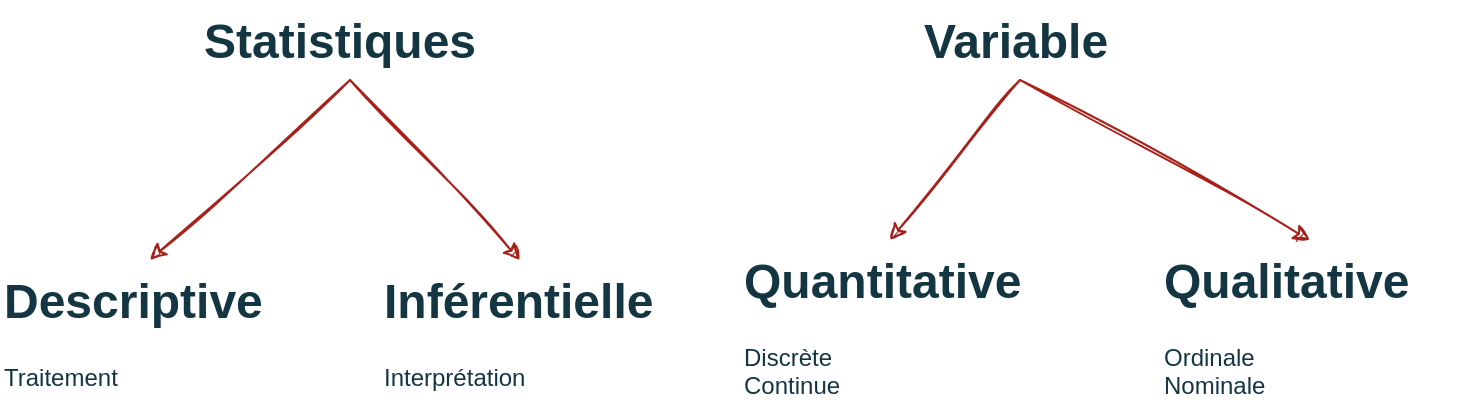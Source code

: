 <mxfile version="24.4.13" type="github">
  <diagram name="Page-1" id="S4iGcN87YycN1-mO8-58">
    <mxGraphModel dx="1434" dy="746" grid="1" gridSize="10" guides="1" tooltips="1" connect="1" arrows="1" fold="1" page="1" pageScale="1" pageWidth="827" pageHeight="1169" math="0" shadow="0">
      <root>
        <mxCell id="0" />
        <mxCell id="1" parent="0" />
        <mxCell id="Qmwp_-XaxjS77FFdiGAR-1" value="&lt;h1 style=&quot;margin-top: 0px;&quot;&gt;Descriptive&lt;br&gt;&lt;/h1&gt;&lt;p&gt;Traitement&lt;/p&gt;" style="text;html=1;whiteSpace=wrap;overflow=hidden;rounded=0;sketch=1;curveFitting=1;jiggle=2;labelBackgroundColor=none;fontColor=#143642;" vertex="1" parent="1">
          <mxGeometry x="50" y="150" width="150" height="70" as="geometry" />
        </mxCell>
        <mxCell id="Qmwp_-XaxjS77FFdiGAR-2" value="&lt;h1 style=&quot;margin-top: 0px;&quot;&gt;Inférentielle&lt;br&gt;&lt;/h1&gt;&lt;p&gt;Interprétation&lt;br&gt;&lt;/p&gt;" style="text;html=1;whiteSpace=wrap;overflow=hidden;rounded=0;sketch=1;curveFitting=1;jiggle=2;labelBackgroundColor=none;fontColor=#143642;" vertex="1" parent="1">
          <mxGeometry x="240" y="150" width="140" height="70" as="geometry" />
        </mxCell>
        <mxCell id="Qmwp_-XaxjS77FFdiGAR-3" value="&lt;h1 style=&quot;margin-top: 0px;&quot;&gt;Statistiques&lt;br&gt;&lt;/h1&gt;" style="text;html=1;whiteSpace=wrap;overflow=hidden;rounded=0;sketch=1;curveFitting=1;jiggle=2;labelBackgroundColor=none;fontColor=#143642;" vertex="1" parent="1">
          <mxGeometry x="150" y="20" width="150" height="40" as="geometry" />
        </mxCell>
        <mxCell id="Qmwp_-XaxjS77FFdiGAR-4" value="" style="endArrow=classic;html=1;rounded=0;exitX=0.5;exitY=1;exitDx=0;exitDy=0;entryX=0.5;entryY=0;entryDx=0;entryDy=0;sketch=1;curveFitting=1;jiggle=2;labelBackgroundColor=none;strokeColor=#A8201A;fontColor=default;" edge="1" parent="1" source="Qmwp_-XaxjS77FFdiGAR-3" target="Qmwp_-XaxjS77FFdiGAR-1">
          <mxGeometry width="50" height="50" relative="1" as="geometry">
            <mxPoint x="390" y="410" as="sourcePoint" />
            <mxPoint x="440" y="360" as="targetPoint" />
          </mxGeometry>
        </mxCell>
        <mxCell id="Qmwp_-XaxjS77FFdiGAR-6" value="" style="endArrow=classic;html=1;rounded=0;exitX=0.5;exitY=1;exitDx=0;exitDy=0;entryX=0.5;entryY=0;entryDx=0;entryDy=0;sketch=1;curveFitting=1;jiggle=2;labelBackgroundColor=none;strokeColor=#A8201A;fontColor=default;" edge="1" parent="1" source="Qmwp_-XaxjS77FFdiGAR-3" target="Qmwp_-XaxjS77FFdiGAR-2">
          <mxGeometry width="50" height="50" relative="1" as="geometry">
            <mxPoint x="390" y="120" as="sourcePoint" />
            <mxPoint x="440" y="360" as="targetPoint" />
          </mxGeometry>
        </mxCell>
        <mxCell id="Qmwp_-XaxjS77FFdiGAR-7" value="&lt;h1 style=&quot;margin-top: 0px;&quot;&gt;Variable&lt;br&gt;&lt;/h1&gt;" style="text;html=1;whiteSpace=wrap;overflow=hidden;rounded=0;sketch=1;curveFitting=1;jiggle=2;labelBackgroundColor=none;fontColor=#143642;" vertex="1" parent="1">
          <mxGeometry x="510" y="20" width="100" height="40" as="geometry" />
        </mxCell>
        <mxCell id="Qmwp_-XaxjS77FFdiGAR-10" value="&lt;h1 style=&quot;margin-top: 0px;&quot;&gt;Quantitative&lt;/h1&gt;&lt;div&gt;Discrète&lt;/div&gt;&lt;div&gt;Continue&lt;br&gt;&lt;/div&gt;" style="text;html=1;whiteSpace=wrap;overflow=hidden;rounded=0;sketch=1;curveFitting=1;jiggle=2;labelBackgroundColor=none;fontColor=#143642;" vertex="1" parent="1">
          <mxGeometry x="420" y="140" width="150" height="80" as="geometry" />
        </mxCell>
        <mxCell id="Qmwp_-XaxjS77FFdiGAR-11" value="&lt;h1 style=&quot;margin-top: 0px;&quot;&gt;Qualitative&lt;/h1&gt;&lt;div&gt;Ordinale&lt;br&gt;&lt;/div&gt;&lt;div&gt;Nominale&lt;br&gt;&lt;/div&gt;" style="text;html=1;whiteSpace=wrap;overflow=hidden;rounded=0;sketch=1;curveFitting=1;jiggle=2;labelBackgroundColor=none;fontColor=#143642;" vertex="1" parent="1">
          <mxGeometry x="630" y="140" width="150" height="80" as="geometry" />
        </mxCell>
        <mxCell id="Qmwp_-XaxjS77FFdiGAR-12" value="" style="endArrow=classic;html=1;rounded=0;exitX=0.5;exitY=1;exitDx=0;exitDy=0;entryX=0.5;entryY=0;entryDx=0;entryDy=0;sketch=1;curveFitting=1;jiggle=2;labelBackgroundColor=none;strokeColor=#A8201A;fontColor=default;" edge="1" parent="1" source="Qmwp_-XaxjS77FFdiGAR-7" target="Qmwp_-XaxjS77FFdiGAR-11">
          <mxGeometry width="50" height="50" relative="1" as="geometry">
            <mxPoint x="570" y="80" as="sourcePoint" />
            <mxPoint x="655" y="170" as="targetPoint" />
          </mxGeometry>
        </mxCell>
        <mxCell id="Qmwp_-XaxjS77FFdiGAR-13" value="" style="endArrow=classic;html=1;rounded=0;exitX=0.5;exitY=1;exitDx=0;exitDy=0;entryX=0.5;entryY=0;entryDx=0;entryDy=0;sketch=1;curveFitting=1;jiggle=2;labelBackgroundColor=none;strokeColor=#A8201A;fontColor=default;" edge="1" parent="1" source="Qmwp_-XaxjS77FFdiGAR-7" target="Qmwp_-XaxjS77FFdiGAR-10">
          <mxGeometry width="50" height="50" relative="1" as="geometry">
            <mxPoint x="245" y="80" as="sourcePoint" />
            <mxPoint x="330" y="170" as="targetPoint" />
          </mxGeometry>
        </mxCell>
      </root>
    </mxGraphModel>
  </diagram>
</mxfile>
